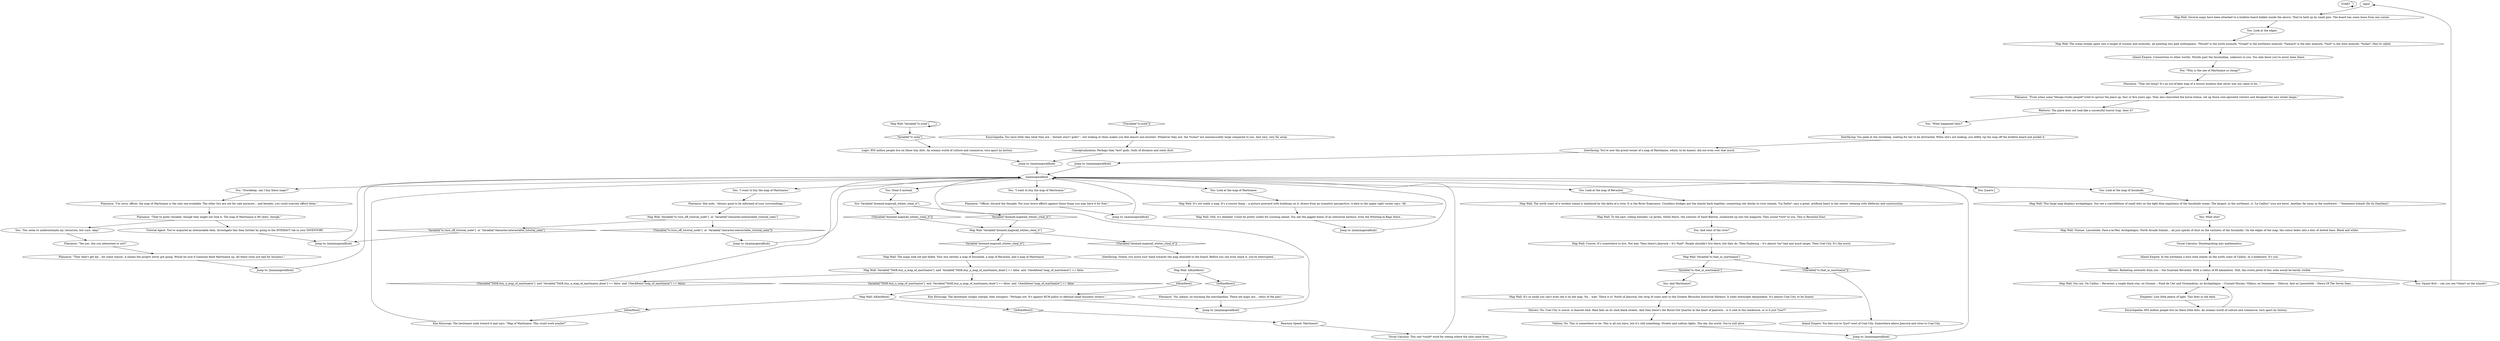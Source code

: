 # BOOKSTORE / MAP WALL
# Different maps attached to the wall. Including the Map of Martinaise (fast travel?)
# ==================================================
digraph G {
	  0 [label="START"];
	  1 [label="input"];
	  2 [label="Map Wall: You can. On Caillou -- Revachol, a single black star; on Ozonne -- Fond de l'Air and Virmandeux; on Archipelagos -- Croyant-Morain, Villiers; on Semenine -- Olduvai. And on Laurentide -- Deora Of The Seven Seas..."];
	  3 [label="You: Look at the edges."];
	  4 [label="Map Wall: The maps look old and faded. Your eye catches a map of Insulinde, a map of Revachol, and a map of Martinaise."];
	  5 [label="Interfacing: You peek at the storekeep, waiting for her to be distracted. When she's not looking, you deftly rip the map off the bulletin board and pocket it."];
	  6 [label="Plaisance: \"They didn't get far... for some reason. A shame the project never got going. Would be nice if someone fixed Martinaise up. All these ruins are bad for business.\""];
	  7 [label="Jump to: [mainmapwallhub]"];
	  8 [label="Tutorial Agent: You've acquired an interactable item. Investigate this item further by going to the INTERACT tab in your INVENTORY."];
	  9 [label="You: \"Why is the one of Martinaise so cheap?\""];
	  10 [label="Map Wall: Variable[\"tc.isola\"]"];
	  11 [label="Variable[\"tc.isola\"]", shape=diamond];
	  12 [label="!(Variable[\"tc.isola\"])", shape=diamond];
	  13 [label="Jump to: [mainmapwallhub]"];
	  14 [label="Map Wall: Variable[\"TASK.buy_a_map_of_martinaise\"]  and  Variable[\"TASK.buy_a_map_of_martinaise_done\"] == false  and  CheckItem(\"map_of_martinaise\") == false"];
	  15 [label="Variable[\"TASK.buy_a_map_of_martinaise\"]  and  Variable[\"TASK.buy_a_map_of_martinaise_done\"] == false  and  CheckItem(\"map_of_martinaise\") == false", shape=diamond];
	  16 [label="!(Variable[\"TASK.buy_a_map_of_martinaise\"]  and  Variable[\"TASK.buy_a_map_of_martinaise_done\"] == false  and  CheckItem(\"map_of_martinaise\") == false)", shape=diamond];
	  17 [label="You: And west of the river?"];
	  18 [label="Volition: No. This is somewhere to be. This is all you have, but it's still something. Streets and sodium lights. The sky, the world. You're still alive."];
	  19 [label="You: \"I want to buy the map of Martinaise.\""];
	  20 [label="Empathy: Lost little pearls of light. Tiny fires in the dark."];
	  21 [label="You: And Martinaise?"];
	  22 [label="You: Look at the map of Revachol."];
	  23 [label="Map Wall: It's not really a map. It's a tourist thing -- a picture postcard with buildings on it, drawn from an isometric perspective. A date in the upper right corner says: '48."];
	  24 [label="You: \"What happened then?\""];
	  25 [label="You: Squint first -- can you see *cities* on the islands?"];
	  26 [label="Inland Empire: Connections to other worlds. Worlds past the Insulindian, unknown to you. You only know you've never been there."];
	  27 [label="Shivers: No. Coal City is worse. A charred limb. Rain falls on its slick black streets. And then there's the Burnt-Out Quarter in the heart of Jamrock... is it cold in this bookstore, or is it just *you*?"];
	  28 [label="Map Wall: Several maps have been attached to a bulletin board hidden inside the alcove. They're held up by small pins. The board has come loose from one corner."];
	  29 [label="You: Look at the map of Insulinde."];
	  30 [label="You: \"You seem to underestimate my resources, but sure, okay.\""];
	  31 [label="Map Wall: The ocean breaks apart into a tangle of cosines and azimuths, all pointing into pale nothingness. *Mundi* is the north azimuth; *Graad* is the northeast azimuth; *Samara* is the east azimuth; *Seol* is the west azimuth. *Isolas*, they're called."];
	  32 [label="You: What else?"];
	  33 [label="Jump to: [mainmapwallhub]"];
	  34 [label="Jump to: [mainmapwallhub]"];
	  35 [label="Visual Calculus: This one *could* work for seeing where the shot came from."];
	  36 [label="Map Wall: This large map displays archipelagos. You see a constellation of small dots on the light blue emptiness of the Insulindic ocean. The largest, in the northeast, is \"Le Caillou\" (you are here). Another, far away in the southwest -- \"Semenese Islands (Ile du Fantôme)\"."];
	  37 [label="Kim Kitsuragi: The lieutenant nods toward it and says: \"Map of Martinaise. This could work maybe?\""];
	  38 [label="Conceptualization: Perhaps they *are* gods. Gods of distance and outer dust."];
	  39 [label="Map Wall: It's so small you can't even see it on the map. No... wait. There it is! North of Jamrock, the strip of coast next to the Greater Revachol Industrial Harbour. It looks downright despondent. It's almost Coal City, to be honest."];
	  40 [label="Plaisance: She nods. \"Always good to be informed of your surroundings.\""];
	  41 [label="Plaisance: \"Yes-yes. Are you interested or not?\""];
	  42 [label="Jump to: [mainmapwallhub]"];
	  43 [label="Map Wall: IsKimHere()"];
	  44 [label="IsKimHere()", shape=diamond];
	  45 [label="!(IsKimHere())", shape=diamond];
	  46 [label="Visual Calculus: Disintegrating into mathematics."];
	  47 [label="You: Look at the map of Martinaise."];
	  48 [label="Map Wall: Ozonne, Laurentide, Face-a-la-Mer, Archipelagos, North Arcade Islands... all just specks of dust on the vastness of the Insulindic. On the edges of the map, the colour fades into a blur of dotted lines. Black and white."];
	  49 [label="Kim Kitsuragi: The lieutenant coughs sharply, then whispers: \"Perhaps not. It's against RCM policy to defraud small business owners.\""];
	  50 [label="Plaisance: \"Sir, please, no touching the merchandise. These old maps are... relics of the past.\""];
	  51 [label="Plaisance: \"From when some *design-studio people* tried to spruce the place up, four or five years ago. They also renovated the horse-statue, set up those coin-operated viewers and designed the new street lamps.\""];
	  52 [label="Reaction Speed: Martinaise!"];
	  53 [label="Inland Empire: In the northeast a dust mite stands on the north coast of Caillou. In a bookstore. It's you."];
	  54 [label="Shivers: Radiating outwards from you -- the Suzerain Revachol. With a radius of 80 kilometres. Still, the crown jewel of this isola would be barely visible."];
	  55 [label="Encyclopedia: You have little idea what they are -- distant stars? gods? -- but looking at them makes you feel almost non-existent. Whatever they are, the *isolas* are immeasurably large compared to you. And very, very far away."];
	  56 [label="Map Wall: To the east, rolling hillsides: Le Jardin, Stella Maris, the suburbs of Saint-Batiste, swallowed up into the megacity. They sound *rich* to you. This is Revachol East."];
	  57 [label="Inland Empire: You feel you're *just* west of Coal City. Somewhere above Jamrock and close to Coal City."];
	  58 [label="Map Wall: Variable[\"doomed.mapwall_whitec_steal_it\"]"];
	  59 [label="Variable[\"doomed.mapwall_whitec_steal_it\"]", shape=diamond];
	  60 [label="!(Variable[\"doomed.mapwall_whitec_steal_it\"])", shape=diamond];
	  61 [label="Jump to: [mainmapwallhub]"];
	  62 [label="Encyclopedia: 850 million people live on these little dots. An oceanic world of culture and commerce, torn apart by history."];
	  63 [label="Map Wall: The north coast of a verdant island is shattered by the delta of a river. It is the River Esperance. Countless bridges put the shards back together, connecting city blocks to river islands. *La Delta*, says a great, artificial heart in the centre, teeming with lifeforms and construction."];
	  64 [label="Interfacing: Slowly, you move your hand towards the map attached to the board. Before you can even reach it, you're interrupted..."];
	  65 [label="Plaisance: \"I'm sorry, officer, the map of Martinaise is the only one available. The other two are not for sale anymore... and besides, you could scarcely afford them.\""];
	  66 [label="Rhetoric: The place does not look like a successful tourist trap, does it?"];
	  67 [label="Map Wall: Variable[\"tc.that_in_martinaise\"]"];
	  68 [label="Variable[\"tc.that_in_martinaise\"]", shape=diamond];
	  69 [label="!(Variable[\"tc.that_in_martinaise\"])", shape=diamond];
	  70 [label="You: [Leave.]"];
	  71 [label="Logic: 850 million people live on these tiny dots. An oceanic world of culture and commerce, torn apart by history."];
	  72 [label="You: \"Storekeep, can I buy these maps?\""];
	  73 [label="Map Wall: Couron. It's somewhere to live. Not bad. Then there's Jamrock -- it's *bad*. People shouldn't live there, but they do. Then Faubourg -- it's almost *as* bad and much larger. Then Coal City. It's the worst."];
	  74 [label="You: \"I want to buy the map of Martinaise.\""];
	  75 [label="Map Wall: Variable[\"tc.turn_off_tutorial_node\"]  or  Variable[\"character.interactable_tutorial_seen\"]"];
	  76 [label="Variable[\"tc.turn_off_tutorial_node\"]  or  Variable[\"character.interactable_tutorial_seen\"]", shape=diamond];
	  77 [label="!(Variable[\"tc.turn_off_tutorial_node\"]  or  Variable[\"character.interactable_tutorial_seen\"])", shape=diamond];
	  78 [label="mainmapwallhub"];
	  79 [label="Map Wall: Still, it's detailed. Could be pretty useful for scouting ahead. You see the jagged boxes of an industrial harbour, even the Whirling-in-Rags there..."];
	  80 [label="Plaisance: \"They're quite valuable, though they might not look it. The map of Martinaise is 90 cents, though.\""];
	  81 [label="Plaisance: \"That old thing? It's an out-of-date map of a tourist location that never was nor came to be...\""];
	  82 [label="Jump to: [mainmapwallhub]"];
	  83 [label="Map Wall: IsKimHere()"];
	  84 [label="IsKimHere()", shape=diamond];
	  85 [label="!(IsKimHere())", shape=diamond];
	  86 [label="You: Steal it instead."];
	  87 [label="You: Variable[\"doomed.mapwall_whitec_steal_it\"]"];
	  88 [label="Variable[\"doomed.mapwall_whitec_steal_it\"]", shape=diamond];
	  89 [label="!(Variable[\"doomed.mapwall_whitec_steal_it\"])", shape=diamond];
	  90 [label="Interfacing: You're now the proud owner of a map of Martinaise, which, to be honest, did not even cost that much."];
	  91 [label="Jump to: [mainmapwallhub]"];
	  92 [label="Jump to: [mainmapwallhub]"];
	  93 [label="Plaisance: \"Officer, discard the thought. For your brave efforts against those thugs you may have it for free.\""];
	  0 -> 0
	  1 -> 28
	  2 -> 20
	  3 -> 31
	  4 -> 14
	  5 -> 90
	  6 -> 34
	  7 -> 78
	  8 -> 33
	  9 -> 81
	  10 -> 10
	  10 -> 11
	  11 -> 71
	  12 -> 55
	  13 -> 78
	  14 -> 16
	  14 -> 15
	  15 -> 83
	  16 -> 78
	  17 -> 73
	  18 -> 92
	  19 -> 40
	  20 -> 62
	  21 -> 39
	  22 -> 63
	  23 -> 79
	  24 -> 5
	  25 -> 1
	  26 -> 9
	  27 -> 18
	  28 -> 3
	  29 -> 36
	  30 -> 41
	  31 -> 26
	  32 -> 48
	  33 -> 78
	  34 -> 78
	  35 -> 78
	  36 -> 32
	  37 -> 78
	  38 -> 91
	  39 -> 27
	  40 -> 75
	  41 -> 6
	  42 -> 78
	  43 -> 44
	  43 -> 45
	  44 -> 49
	  45 -> 50
	  46 -> 53
	  47 -> 23
	  48 -> 46
	  49 -> 82
	  50 -> 82
	  51 -> 66
	  52 -> 35
	  53 -> 54
	  54 -> 25
	  54 -> 2
	  55 -> 38
	  56 -> 17
	  57 -> 92
	  58 -> 59
	  58 -> 60
	  59 -> 4
	  60 -> 64
	  61 -> 78
	  62 -> 2
	  63 -> 56
	  64 -> 43
	  65 -> 80
	  66 -> 24
	  67 -> 68
	  67 -> 69
	  68 -> 21
	  69 -> 57
	  71 -> 91
	  72 -> 65
	  73 -> 67
	  74 -> 93
	  75 -> 76
	  75 -> 77
	  76 -> 33
	  77 -> 7
	  78 -> 70
	  78 -> 72
	  78 -> 74
	  78 -> 47
	  78 -> 19
	  78 -> 22
	  78 -> 86
	  78 -> 29
	  79 -> 61
	  80 -> 8
	  80 -> 30
	  81 -> 51
	  82 -> 78
	  83 -> 84
	  83 -> 85
	  84 -> 37
	  85 -> 52
	  86 -> 87
	  87 -> 88
	  87 -> 89
	  88 -> 58
	  89 -> 58
	  90 -> 13
	  91 -> 78
	  92 -> 78
	  93 -> 42
}


